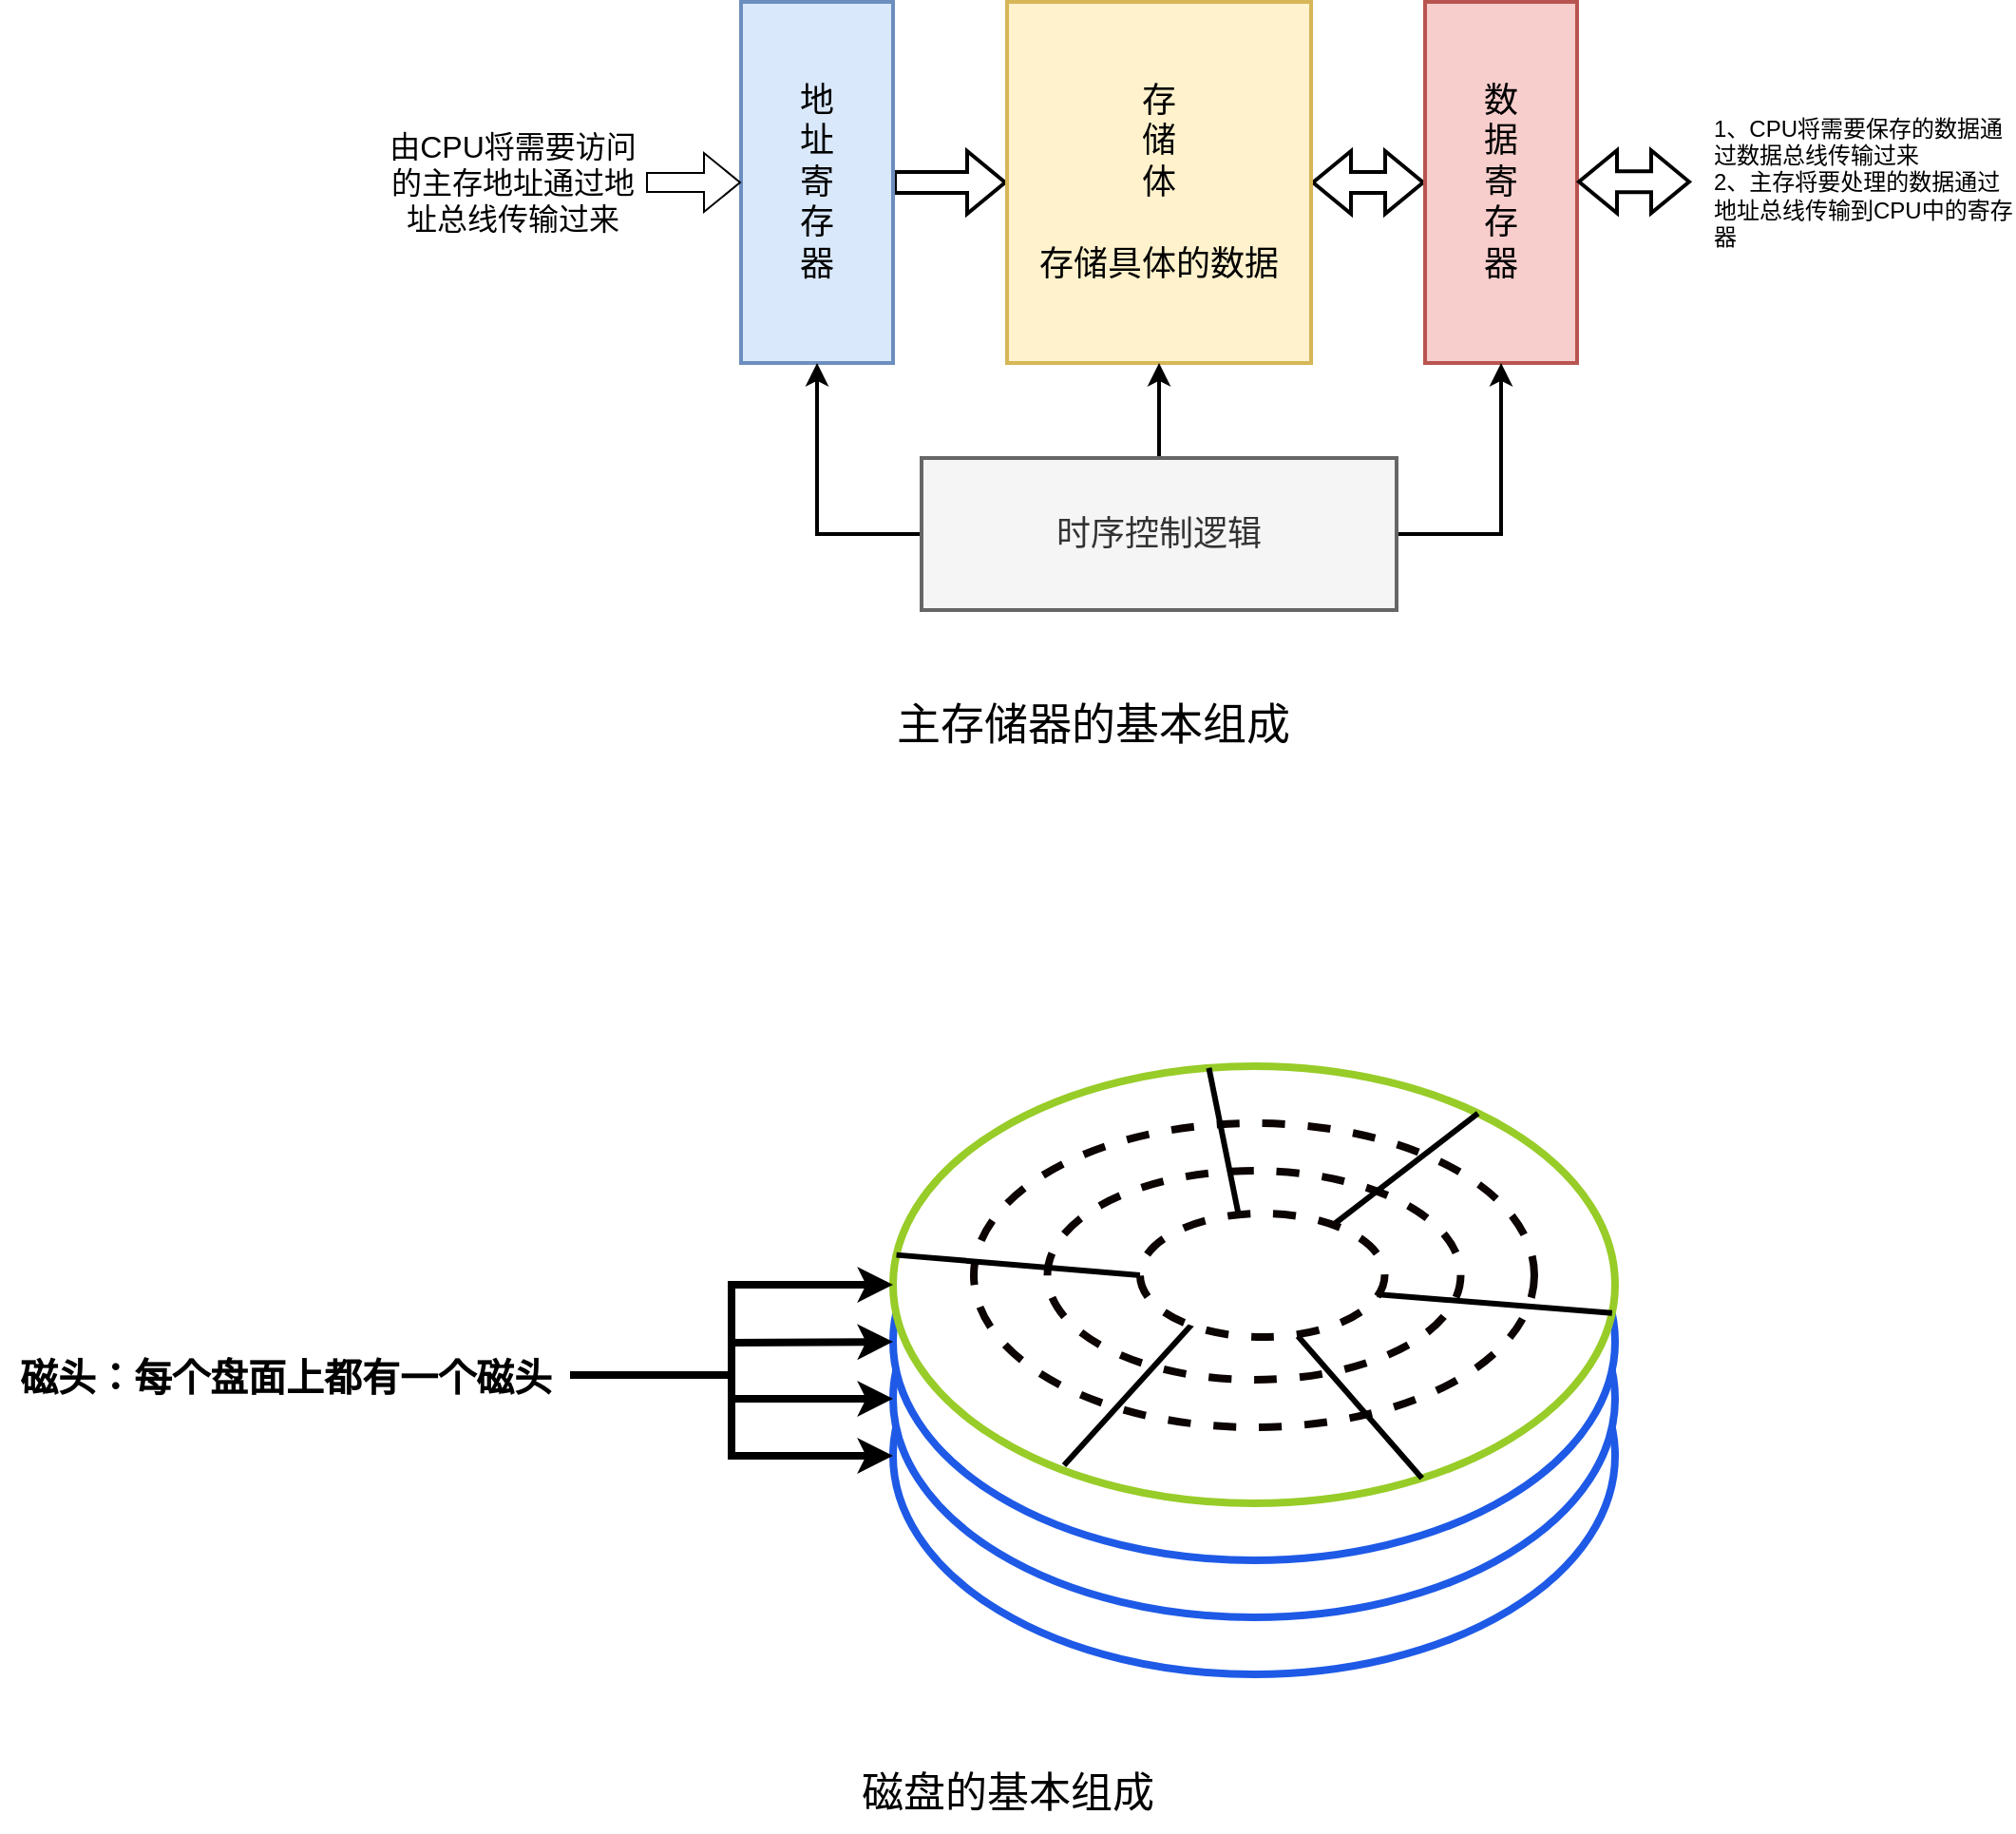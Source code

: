 <mxfile version="24.7.10">
  <diagram name="第 1 页" id="NdO7ddikCDrrMnbQGeTA">
    <mxGraphModel dx="2901" dy="1106" grid="1" gridSize="10" guides="1" tooltips="1" connect="1" arrows="1" fold="1" page="1" pageScale="1" pageWidth="827" pageHeight="1169" math="0" shadow="0">
      <root>
        <mxCell id="0" />
        <mxCell id="1" parent="0" />
        <mxCell id="aB8WgA6ujAJQyl2d1k43-5" value="" style="ellipse;whiteSpace=wrap;html=1;strokeColor=#1e5ae6;strokeWidth=4;" vertex="1" parent="1">
          <mxGeometry x="-160" y="790" width="380" height="230" as="geometry" />
        </mxCell>
        <mxCell id="aB8WgA6ujAJQyl2d1k43-6" value="" style="ellipse;whiteSpace=wrap;html=1;strokeColor=#1e5ae6;strokeWidth=4;" vertex="1" parent="1">
          <mxGeometry x="-160" y="760" width="380" height="230" as="geometry" />
        </mxCell>
        <mxCell id="VzYR3-fZ9O8B-MfcF_m4-8" style="edgeStyle=orthogonalEdgeStyle;rounded=0;orthogonalLoop=1;jettySize=auto;html=1;entryX=0;entryY=0.5;entryDx=0;entryDy=0;shape=flexArrow;strokeWidth=2;fontSize=18;" parent="1" source="VzYR3-fZ9O8B-MfcF_m4-1" target="VzYR3-fZ9O8B-MfcF_m4-2" edge="1">
          <mxGeometry relative="1" as="geometry" />
        </mxCell>
        <mxCell id="VzYR3-fZ9O8B-MfcF_m4-1" value="地&lt;div style=&quot;font-size: 18px;&quot;&gt;址&lt;/div&gt;&lt;div style=&quot;font-size: 18px;&quot;&gt;寄&lt;/div&gt;&lt;div style=&quot;font-size: 18px;&quot;&gt;存&lt;/div&gt;&lt;div style=&quot;font-size: 18px;&quot;&gt;器&lt;/div&gt;" style="rounded=0;whiteSpace=wrap;html=1;fillColor=#dae8fc;strokeColor=#6c8ebf;strokeWidth=2;fontSize=18;" parent="1" vertex="1">
          <mxGeometry x="-240" y="140" width="80" height="190" as="geometry" />
        </mxCell>
        <mxCell id="VzYR3-fZ9O8B-MfcF_m4-9" style="edgeStyle=orthogonalEdgeStyle;rounded=0;orthogonalLoop=1;jettySize=auto;html=1;shape=flexArrow;startArrow=block;strokeWidth=2;fontSize=18;" parent="1" source="VzYR3-fZ9O8B-MfcF_m4-2" target="VzYR3-fZ9O8B-MfcF_m4-3" edge="1">
          <mxGeometry relative="1" as="geometry" />
        </mxCell>
        <mxCell id="VzYR3-fZ9O8B-MfcF_m4-2" value="存&lt;div style=&quot;font-size: 18px;&quot;&gt;储&lt;/div&gt;&lt;div style=&quot;font-size: 18px;&quot;&gt;体&lt;/div&gt;&lt;div style=&quot;font-size: 18px;&quot;&gt;&lt;br&gt;&lt;/div&gt;&lt;div style=&quot;font-size: 18px;&quot;&gt;存储具体的数据&lt;/div&gt;" style="rounded=0;whiteSpace=wrap;html=1;fillColor=#fff2cc;strokeColor=#d6b656;strokeWidth=2;fontSize=18;" parent="1" vertex="1">
          <mxGeometry x="-100" y="140" width="160" height="190" as="geometry" />
        </mxCell>
        <mxCell id="VzYR3-fZ9O8B-MfcF_m4-3" value="&lt;div style=&quot;font-size: 18px;&quot;&gt;数&lt;/div&gt;&lt;div style=&quot;font-size: 18px;&quot;&gt;据&lt;/div&gt;&lt;div style=&quot;font-size: 18px;&quot;&gt;寄&lt;/div&gt;&lt;div style=&quot;font-size: 18px;&quot;&gt;存&lt;/div&gt;&lt;div style=&quot;font-size: 18px;&quot;&gt;器&lt;/div&gt;" style="rounded=0;whiteSpace=wrap;html=1;fillColor=#f8cecc;strokeColor=#b85450;strokeWidth=2;fontSize=18;" parent="1" vertex="1">
          <mxGeometry x="120" y="140" width="80" height="190" as="geometry" />
        </mxCell>
        <mxCell id="VzYR3-fZ9O8B-MfcF_m4-5" style="edgeStyle=orthogonalEdgeStyle;rounded=0;orthogonalLoop=1;jettySize=auto;html=1;entryX=0.5;entryY=1;entryDx=0;entryDy=0;strokeWidth=2;fontSize=18;" parent="1" source="VzYR3-fZ9O8B-MfcF_m4-4" target="VzYR3-fZ9O8B-MfcF_m4-1" edge="1">
          <mxGeometry relative="1" as="geometry" />
        </mxCell>
        <mxCell id="VzYR3-fZ9O8B-MfcF_m4-6" style="edgeStyle=orthogonalEdgeStyle;rounded=0;orthogonalLoop=1;jettySize=auto;html=1;entryX=0.5;entryY=1;entryDx=0;entryDy=0;strokeWidth=2;fontSize=18;" parent="1" source="VzYR3-fZ9O8B-MfcF_m4-4" target="VzYR3-fZ9O8B-MfcF_m4-2" edge="1">
          <mxGeometry relative="1" as="geometry" />
        </mxCell>
        <mxCell id="VzYR3-fZ9O8B-MfcF_m4-7" style="edgeStyle=orthogonalEdgeStyle;rounded=0;orthogonalLoop=1;jettySize=auto;html=1;entryX=0.5;entryY=1;entryDx=0;entryDy=0;strokeWidth=2;fontSize=18;" parent="1" source="VzYR3-fZ9O8B-MfcF_m4-4" target="VzYR3-fZ9O8B-MfcF_m4-3" edge="1">
          <mxGeometry relative="1" as="geometry" />
        </mxCell>
        <mxCell id="VzYR3-fZ9O8B-MfcF_m4-4" value="时序控制逻辑" style="rounded=0;whiteSpace=wrap;html=1;fillColor=#f5f5f5;fontColor=#333333;strokeColor=#666666;strokeWidth=2;fontSize=18;" parent="1" vertex="1">
          <mxGeometry x="-145" y="380" width="250" height="80" as="geometry" />
        </mxCell>
        <mxCell id="VzYR3-fZ9O8B-MfcF_m4-10" value="" style="shape=flexArrow;endArrow=classic;html=1;rounded=0;entryX=0;entryY=0.5;entryDx=0;entryDy=0;" parent="1" target="VzYR3-fZ9O8B-MfcF_m4-1" edge="1">
          <mxGeometry width="50" height="50" relative="1" as="geometry">
            <mxPoint x="-290" y="235" as="sourcePoint" />
            <mxPoint x="-250" y="230" as="targetPoint" />
          </mxGeometry>
        </mxCell>
        <mxCell id="VzYR3-fZ9O8B-MfcF_m4-13" style="edgeStyle=orthogonalEdgeStyle;rounded=0;orthogonalLoop=1;jettySize=auto;html=1;shape=flexArrow;startArrow=block;strokeWidth=2;fontSize=18;" parent="1" edge="1">
          <mxGeometry relative="1" as="geometry">
            <mxPoint x="200" y="234.66" as="sourcePoint" />
            <mxPoint x="260" y="234.66" as="targetPoint" />
          </mxGeometry>
        </mxCell>
        <mxCell id="VzYR3-fZ9O8B-MfcF_m4-14" value="&lt;font style=&quot;font-size: 16px;&quot;&gt;由CPU将需要访问的主存地址通过地址总线传输过来&lt;/font&gt;" style="text;html=1;align=center;verticalAlign=middle;whiteSpace=wrap;rounded=0;" parent="1" vertex="1">
          <mxGeometry x="-430" y="195" width="140" height="80" as="geometry" />
        </mxCell>
        <mxCell id="VzYR3-fZ9O8B-MfcF_m4-15" value="1、CPU将需要保存的数据通过数据总线传输过来&lt;div&gt;2、主存将要处理的数据通过地址总线传输到CPU中的寄存器&lt;/div&gt;" style="text;html=1;align=left;verticalAlign=middle;whiteSpace=wrap;rounded=0;" parent="1" vertex="1">
          <mxGeometry x="270" y="190" width="160" height="90" as="geometry" />
        </mxCell>
        <mxCell id="aB8WgA6ujAJQyl2d1k43-2" value="&lt;font style=&quot;font-size: 23px;&quot;&gt;主存储器的基本组成&lt;/font&gt;" style="text;html=1;align=center;verticalAlign=middle;resizable=0;points=[];autosize=1;strokeColor=none;fillColor=none;" vertex="1" parent="1">
          <mxGeometry x="-170" y="500" width="230" height="40" as="geometry" />
        </mxCell>
        <mxCell id="aB8WgA6ujAJQyl2d1k43-4" value="" style="ellipse;whiteSpace=wrap;html=1;strokeColor=#1e5ae6;strokeWidth=4;" vertex="1" parent="1">
          <mxGeometry x="-160" y="730" width="380" height="230" as="geometry" />
        </mxCell>
        <mxCell id="aB8WgA6ujAJQyl2d1k43-3" value="" style="ellipse;whiteSpace=wrap;html=1;strokeWidth=4;strokeColor=#98cc28;" vertex="1" parent="1">
          <mxGeometry x="-160" y="700" width="380" height="230" as="geometry" />
        </mxCell>
        <mxCell id="aB8WgA6ujAJQyl2d1k43-7" value="" style="ellipse;whiteSpace=wrap;html=1;strokeWidth=4;strokeColor=#0c0303;dashed=1;" vertex="1" parent="1">
          <mxGeometry x="-117.5" y="730" width="295" height="160" as="geometry" />
        </mxCell>
        <mxCell id="aB8WgA6ujAJQyl2d1k43-8" value="" style="ellipse;whiteSpace=wrap;html=1;strokeWidth=4;strokeColor=#0c0303;dashed=1;" vertex="1" parent="1">
          <mxGeometry x="-78.75" y="755" width="217.5" height="110" as="geometry" />
        </mxCell>
        <mxCell id="aB8WgA6ujAJQyl2d1k43-9" value="" style="endArrow=none;html=1;strokeWidth=3;rounded=0;entryX=0.225;entryY=0.869;entryDx=0;entryDy=0;entryPerimeter=0;" edge="1" parent="1" target="aB8WgA6ujAJQyl2d1k43-16">
          <mxGeometry width="50" height="50" relative="1" as="geometry">
            <mxPoint x="-70" y="910" as="sourcePoint" />
            <mxPoint x="-20" y="860" as="targetPoint" />
          </mxGeometry>
        </mxCell>
        <mxCell id="aB8WgA6ujAJQyl2d1k43-11" value="" style="endArrow=none;html=1;strokeWidth=3;rounded=0;entryX=0.645;entryY=0.992;entryDx=0;entryDy=0;entryPerimeter=0;" edge="1" parent="1" source="aB8WgA6ujAJQyl2d1k43-3" target="aB8WgA6ujAJQyl2d1k43-16">
          <mxGeometry width="50" height="50" relative="1" as="geometry">
            <mxPoint x="-60" y="920" as="sourcePoint" />
            <mxPoint x="-10" y="870" as="targetPoint" />
          </mxGeometry>
        </mxCell>
        <mxCell id="aB8WgA6ujAJQyl2d1k43-12" value="" style="endArrow=none;html=1;strokeWidth=3;rounded=0;entryX=0.963;entryY=0.654;entryDx=0;entryDy=0;entryPerimeter=0;" edge="1" parent="1" source="aB8WgA6ujAJQyl2d1k43-3" target="aB8WgA6ujAJQyl2d1k43-16">
          <mxGeometry width="50" height="50" relative="1" as="geometry">
            <mxPoint x="140" y="865" as="sourcePoint" />
            <mxPoint x="190" y="815" as="targetPoint" />
          </mxGeometry>
        </mxCell>
        <mxCell id="aB8WgA6ujAJQyl2d1k43-13" value="" style="endArrow=none;html=1;strokeWidth=3;rounded=0;entryX=0.784;entryY=0.1;entryDx=0;entryDy=0;entryPerimeter=0;" edge="1" parent="1" source="aB8WgA6ujAJQyl2d1k43-3" target="aB8WgA6ujAJQyl2d1k43-16">
          <mxGeometry width="50" height="50" relative="1" as="geometry">
            <mxPoint x="-40" y="940" as="sourcePoint" />
            <mxPoint x="10" y="890" as="targetPoint" />
          </mxGeometry>
        </mxCell>
        <mxCell id="aB8WgA6ujAJQyl2d1k43-14" value="" style="endArrow=none;html=1;strokeWidth=3;rounded=0;entryX=0.404;entryY=0.023;entryDx=0;entryDy=0;entryPerimeter=0;" edge="1" parent="1" source="aB8WgA6ujAJQyl2d1k43-3" target="aB8WgA6ujAJQyl2d1k43-16">
          <mxGeometry width="50" height="50" relative="1" as="geometry">
            <mxPoint x="-30" y="950" as="sourcePoint" />
            <mxPoint x="20" y="900" as="targetPoint" />
          </mxGeometry>
        </mxCell>
        <mxCell id="aB8WgA6ujAJQyl2d1k43-15" value="" style="endArrow=none;html=1;strokeWidth=3;rounded=0;entryX=0;entryY=0.5;entryDx=0;entryDy=0;" edge="1" parent="1" source="aB8WgA6ujAJQyl2d1k43-3" target="aB8WgA6ujAJQyl2d1k43-16">
          <mxGeometry width="50" height="50" relative="1" as="geometry">
            <mxPoint x="-20" y="960" as="sourcePoint" />
            <mxPoint x="30" y="910" as="targetPoint" />
          </mxGeometry>
        </mxCell>
        <mxCell id="aB8WgA6ujAJQyl2d1k43-16" value="" style="ellipse;whiteSpace=wrap;html=1;strokeWidth=4;strokeColor=#0c0303;dashed=1;" vertex="1" parent="1">
          <mxGeometry x="-30" y="777.5" width="128.75" height="65" as="geometry" />
        </mxCell>
        <mxCell id="aB8WgA6ujAJQyl2d1k43-24" style="edgeStyle=orthogonalEdgeStyle;rounded=0;orthogonalLoop=1;jettySize=auto;html=1;entryX=0;entryY=0.5;entryDx=0;entryDy=0;strokeWidth=4;" edge="1" parent="1" source="aB8WgA6ujAJQyl2d1k43-23" target="aB8WgA6ujAJQyl2d1k43-3">
          <mxGeometry relative="1" as="geometry" />
        </mxCell>
        <mxCell id="aB8WgA6ujAJQyl2d1k43-26" style="edgeStyle=orthogonalEdgeStyle;rounded=0;orthogonalLoop=1;jettySize=auto;html=1;strokeWidth=4;" edge="1" parent="1" source="aB8WgA6ujAJQyl2d1k43-23" target="aB8WgA6ujAJQyl2d1k43-5">
          <mxGeometry relative="1" as="geometry" />
        </mxCell>
        <mxCell id="aB8WgA6ujAJQyl2d1k43-23" value="&lt;font style=&quot;font-size: 20px;&quot;&gt;&lt;b&gt;磁头：每个盘面上都有一个磁头&lt;/b&gt;&lt;/font&gt;" style="text;html=1;align=center;verticalAlign=middle;resizable=0;points=[];autosize=1;strokeColor=none;fillColor=none;" vertex="1" parent="1">
          <mxGeometry x="-630" y="842.5" width="300" height="40" as="geometry" />
        </mxCell>
        <mxCell id="aB8WgA6ujAJQyl2d1k43-25" style="edgeStyle=orthogonalEdgeStyle;rounded=0;orthogonalLoop=1;jettySize=auto;html=1;strokeWidth=4;" edge="1" parent="1" source="aB8WgA6ujAJQyl2d1k43-23">
          <mxGeometry relative="1" as="geometry">
            <mxPoint x="-160" y="845" as="targetPoint" />
          </mxGeometry>
        </mxCell>
        <mxCell id="aB8WgA6ujAJQyl2d1k43-27" style="edgeStyle=orthogonalEdgeStyle;rounded=0;orthogonalLoop=1;jettySize=auto;html=1;entryX=0;entryY=0.5;entryDx=0;entryDy=0;strokeWidth=4;" edge="1" parent="1" source="aB8WgA6ujAJQyl2d1k43-23" target="aB8WgA6ujAJQyl2d1k43-6">
          <mxGeometry relative="1" as="geometry" />
        </mxCell>
        <mxCell id="aB8WgA6ujAJQyl2d1k43-28" value="&lt;font style=&quot;font-size: 22px;&quot;&gt;磁盘的基本组成&lt;/font&gt;" style="text;html=1;align=center;verticalAlign=middle;resizable=0;points=[];autosize=1;strokeColor=none;fillColor=none;" vertex="1" parent="1">
          <mxGeometry x="-190" y="1063" width="180" height="40" as="geometry" />
        </mxCell>
      </root>
    </mxGraphModel>
  </diagram>
</mxfile>
